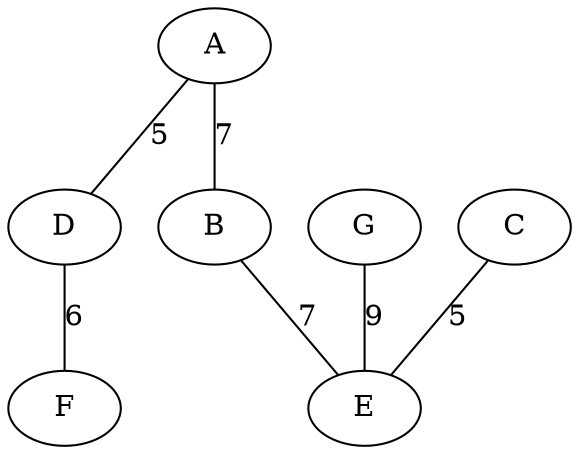 graph{
C -- E[label="5",weight="5"];
A -- D[label="5",weight="5"];
D -- F[label="6",weight="6"];
B -- E[label="7",weight="7"];
A -- B[label="7",weight="7"];
G -- E[label="9",weight="9"];
}
